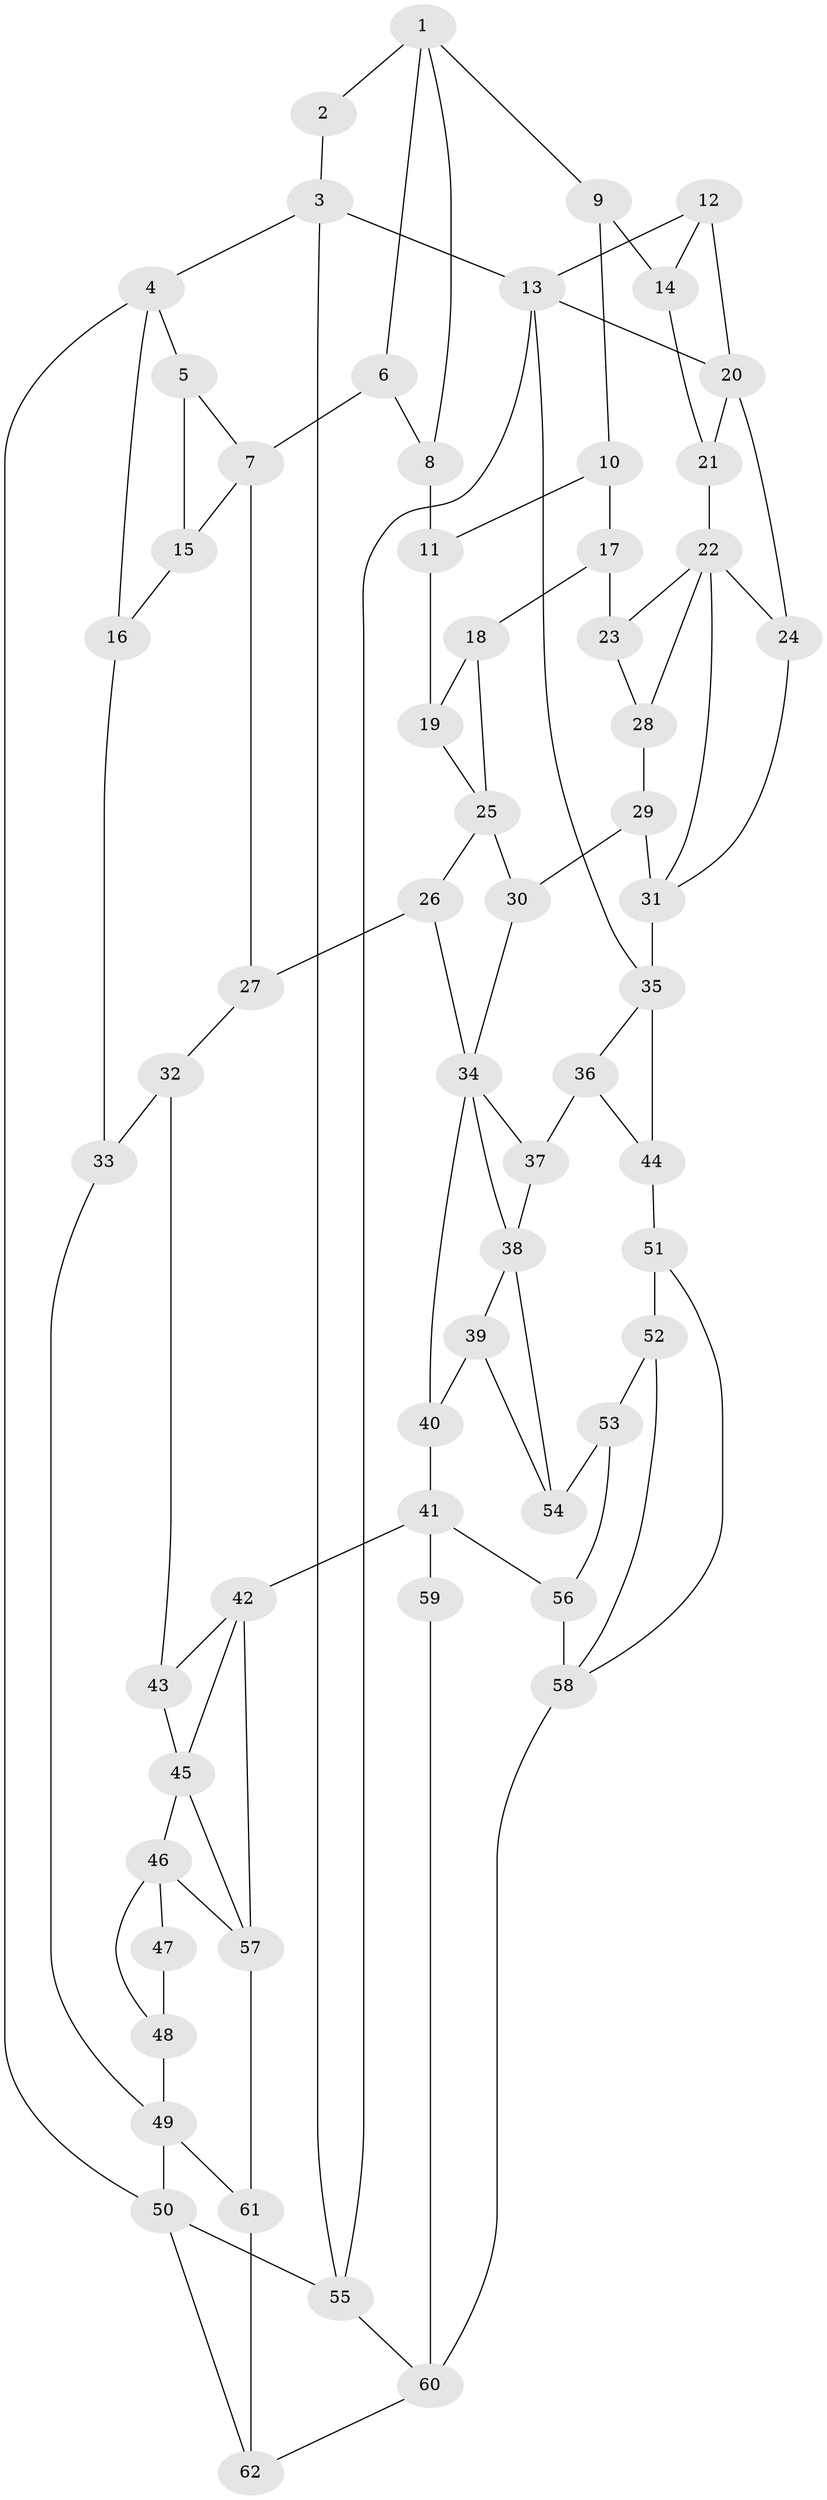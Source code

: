 // original degree distribution, {3: 0.024193548387096774, 4: 0.25806451612903225, 6: 0.25806451612903225, 5: 0.4596774193548387}
// Generated by graph-tools (version 1.1) at 2025/38/03/09/25 02:38:26]
// undirected, 62 vertices, 104 edges
graph export_dot {
graph [start="1"]
  node [color=gray90,style=filled];
  1;
  2;
  3;
  4;
  5;
  6;
  7;
  8;
  9;
  10;
  11;
  12;
  13;
  14;
  15;
  16;
  17;
  18;
  19;
  20;
  21;
  22;
  23;
  24;
  25;
  26;
  27;
  28;
  29;
  30;
  31;
  32;
  33;
  34;
  35;
  36;
  37;
  38;
  39;
  40;
  41;
  42;
  43;
  44;
  45;
  46;
  47;
  48;
  49;
  50;
  51;
  52;
  53;
  54;
  55;
  56;
  57;
  58;
  59;
  60;
  61;
  62;
  1 -- 2 [weight=1.0];
  1 -- 6 [weight=1.0];
  1 -- 8 [weight=1.0];
  1 -- 9 [weight=1.0];
  2 -- 3 [weight=1.0];
  3 -- 4 [weight=1.0];
  3 -- 13 [weight=1.0];
  3 -- 55 [weight=1.0];
  4 -- 5 [weight=1.0];
  4 -- 16 [weight=1.0];
  4 -- 50 [weight=1.0];
  5 -- 7 [weight=1.0];
  5 -- 15 [weight=2.0];
  6 -- 7 [weight=2.0];
  6 -- 8 [weight=1.0];
  7 -- 15 [weight=1.0];
  7 -- 27 [weight=1.0];
  8 -- 11 [weight=4.0];
  9 -- 10 [weight=1.0];
  9 -- 14 [weight=1.0];
  10 -- 11 [weight=1.0];
  10 -- 17 [weight=1.0];
  11 -- 19 [weight=1.0];
  12 -- 13 [weight=1.0];
  12 -- 14 [weight=1.0];
  12 -- 20 [weight=2.0];
  13 -- 20 [weight=1.0];
  13 -- 35 [weight=1.0];
  13 -- 55 [weight=1.0];
  14 -- 21 [weight=1.0];
  15 -- 16 [weight=1.0];
  16 -- 33 [weight=1.0];
  17 -- 18 [weight=1.0];
  17 -- 23 [weight=1.0];
  18 -- 19 [weight=1.0];
  18 -- 25 [weight=1.0];
  19 -- 25 [weight=1.0];
  20 -- 21 [weight=1.0];
  20 -- 24 [weight=1.0];
  21 -- 22 [weight=2.0];
  22 -- 23 [weight=1.0];
  22 -- 24 [weight=1.0];
  22 -- 28 [weight=1.0];
  22 -- 31 [weight=1.0];
  23 -- 28 [weight=1.0];
  24 -- 31 [weight=1.0];
  25 -- 26 [weight=1.0];
  25 -- 30 [weight=1.0];
  26 -- 27 [weight=1.0];
  26 -- 34 [weight=1.0];
  27 -- 32 [weight=1.0];
  28 -- 29 [weight=1.0];
  29 -- 30 [weight=1.0];
  29 -- 31 [weight=1.0];
  30 -- 34 [weight=1.0];
  31 -- 35 [weight=2.0];
  32 -- 33 [weight=1.0];
  32 -- 43 [weight=1.0];
  33 -- 49 [weight=1.0];
  34 -- 37 [weight=1.0];
  34 -- 38 [weight=1.0];
  34 -- 40 [weight=1.0];
  35 -- 36 [weight=1.0];
  35 -- 44 [weight=1.0];
  36 -- 37 [weight=1.0];
  36 -- 44 [weight=1.0];
  37 -- 38 [weight=1.0];
  38 -- 39 [weight=1.0];
  38 -- 54 [weight=1.0];
  39 -- 40 [weight=1.0];
  39 -- 54 [weight=1.0];
  40 -- 41 [weight=1.0];
  41 -- 42 [weight=2.0];
  41 -- 56 [weight=1.0];
  41 -- 59 [weight=2.0];
  42 -- 43 [weight=1.0];
  42 -- 45 [weight=2.0];
  42 -- 57 [weight=1.0];
  43 -- 45 [weight=1.0];
  44 -- 51 [weight=1.0];
  45 -- 46 [weight=2.0];
  45 -- 57 [weight=1.0];
  46 -- 47 [weight=1.0];
  46 -- 48 [weight=1.0];
  46 -- 57 [weight=1.0];
  47 -- 48 [weight=2.0];
  48 -- 49 [weight=2.0];
  49 -- 50 [weight=1.0];
  49 -- 61 [weight=2.0];
  50 -- 55 [weight=1.0];
  50 -- 62 [weight=1.0];
  51 -- 52 [weight=1.0];
  51 -- 58 [weight=1.0];
  52 -- 53 [weight=1.0];
  52 -- 58 [weight=1.0];
  53 -- 54 [weight=4.0];
  53 -- 56 [weight=1.0];
  55 -- 60 [weight=1.0];
  56 -- 58 [weight=2.0];
  57 -- 61 [weight=1.0];
  58 -- 60 [weight=2.0];
  59 -- 60 [weight=1.0];
  60 -- 62 [weight=1.0];
  61 -- 62 [weight=1.0];
}
